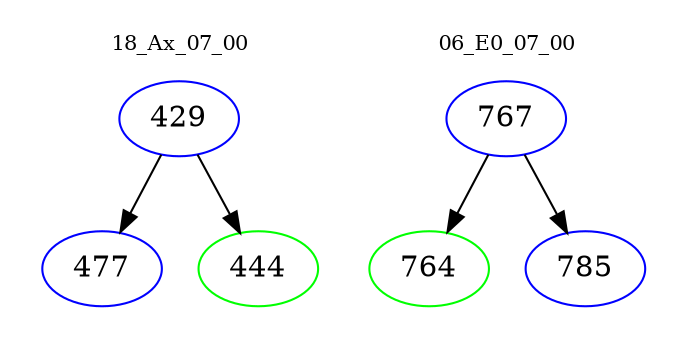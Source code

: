 digraph{
subgraph cluster_0 {
color = white
label = "18_Ax_07_00";
fontsize=10;
T0_429 [label="429", color="blue"]
T0_429 -> T0_477 [color="black"]
T0_477 [label="477", color="blue"]
T0_429 -> T0_444 [color="black"]
T0_444 [label="444", color="green"]
}
subgraph cluster_1 {
color = white
label = "06_E0_07_00";
fontsize=10;
T1_767 [label="767", color="blue"]
T1_767 -> T1_764 [color="black"]
T1_764 [label="764", color="green"]
T1_767 -> T1_785 [color="black"]
T1_785 [label="785", color="blue"]
}
}
